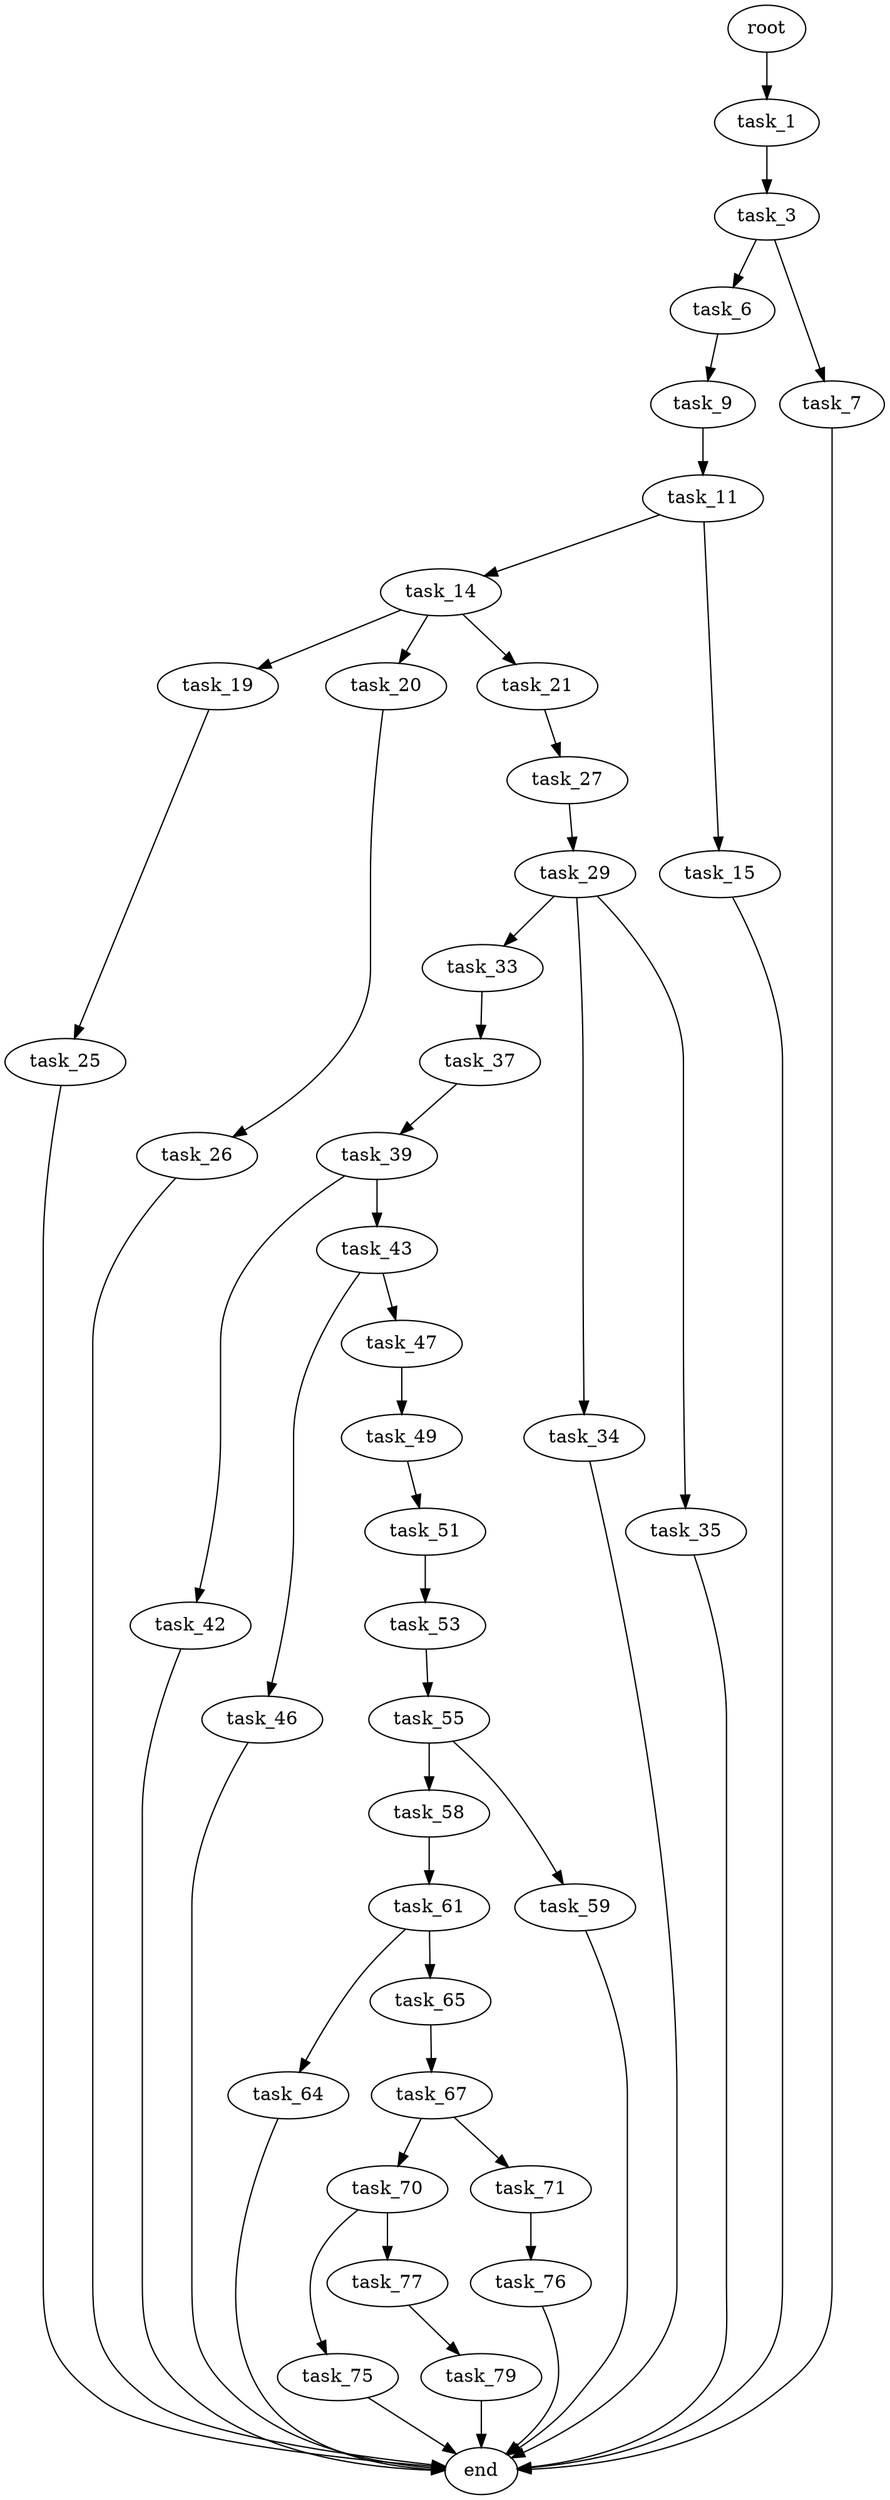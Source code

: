 digraph G {
  root [size="0.000000"];
  task_1 [size="231928233984.000000"];
  task_3 [size="1102101328357.000000"];
  task_6 [size="355227904723.000000"];
  task_7 [size="44786618586.000000"];
  task_9 [size="134217728000.000000"];
  task_11 [size="28991029248.000000"];
  task_14 [size="782757789696.000000"];
  task_15 [size="549755813888.000000"];
  task_19 [size="231928233984.000000"];
  task_20 [size="8589934592.000000"];
  task_21 [size="1073741824000.000000"];
  task_25 [size="1073741824000.000000"];
  task_26 [size="212194929292.000000"];
  task_27 [size="4200919789.000000"];
  task_29 [size="44712487256.000000"];
  task_33 [size="2573637599.000000"];
  task_34 [size="700298566673.000000"];
  task_35 [size="268405725091.000000"];
  task_37 [size="231928233984.000000"];
  task_39 [size="9821059617.000000"];
  task_42 [size="190546090868.000000"];
  task_43 [size="77426608436.000000"];
  task_46 [size="6778172116.000000"];
  task_47 [size="1073741824000.000000"];
  task_49 [size="7723006624.000000"];
  task_51 [size="9183824119.000000"];
  task_53 [size="1436697680.000000"];
  task_55 [size="549755813888.000000"];
  task_58 [size="21657698000.000000"];
  task_59 [size="18195915766.000000"];
  task_61 [size="613482601.000000"];
  task_64 [size="368293445632.000000"];
  task_65 [size="2412208807.000000"];
  task_67 [size="1173615267266.000000"];
  task_70 [size="549755813888.000000"];
  task_71 [size="34069281489.000000"];
  task_75 [size="231928233984.000000"];
  task_76 [size="721088498.000000"];
  task_77 [size="14277403282.000000"];
  task_79 [size="62311561007.000000"];
  end [size="0.000000"];

  root -> task_1 [size="1.000000"];
  task_1 -> task_3 [size="301989888.000000"];
  task_3 -> task_6 [size="679477248.000000"];
  task_3 -> task_7 [size="679477248.000000"];
  task_6 -> task_9 [size="536870912.000000"];
  task_7 -> end [size="1.000000"];
  task_9 -> task_11 [size="209715200.000000"];
  task_11 -> task_14 [size="75497472.000000"];
  task_11 -> task_15 [size="75497472.000000"];
  task_14 -> task_19 [size="679477248.000000"];
  task_14 -> task_20 [size="679477248.000000"];
  task_14 -> task_21 [size="679477248.000000"];
  task_15 -> end [size="1.000000"];
  task_19 -> task_25 [size="301989888.000000"];
  task_20 -> task_26 [size="33554432.000000"];
  task_21 -> task_27 [size="838860800.000000"];
  task_25 -> end [size="1.000000"];
  task_26 -> end [size="1.000000"];
  task_27 -> task_29 [size="209715200.000000"];
  task_29 -> task_33 [size="33554432.000000"];
  task_29 -> task_34 [size="33554432.000000"];
  task_29 -> task_35 [size="33554432.000000"];
  task_33 -> task_37 [size="134217728.000000"];
  task_34 -> end [size="1.000000"];
  task_35 -> end [size="1.000000"];
  task_37 -> task_39 [size="301989888.000000"];
  task_39 -> task_42 [size="33554432.000000"];
  task_39 -> task_43 [size="33554432.000000"];
  task_42 -> end [size="1.000000"];
  task_43 -> task_46 [size="209715200.000000"];
  task_43 -> task_47 [size="209715200.000000"];
  task_46 -> end [size="1.000000"];
  task_47 -> task_49 [size="838860800.000000"];
  task_49 -> task_51 [size="209715200.000000"];
  task_51 -> task_53 [size="411041792.000000"];
  task_53 -> task_55 [size="33554432.000000"];
  task_55 -> task_58 [size="536870912.000000"];
  task_55 -> task_59 [size="536870912.000000"];
  task_58 -> task_61 [size="838860800.000000"];
  task_59 -> end [size="1.000000"];
  task_61 -> task_64 [size="33554432.000000"];
  task_61 -> task_65 [size="33554432.000000"];
  task_64 -> end [size="1.000000"];
  task_65 -> task_67 [size="209715200.000000"];
  task_67 -> task_70 [size="838860800.000000"];
  task_67 -> task_71 [size="838860800.000000"];
  task_70 -> task_75 [size="536870912.000000"];
  task_70 -> task_77 [size="536870912.000000"];
  task_71 -> task_76 [size="679477248.000000"];
  task_75 -> end [size="1.000000"];
  task_76 -> end [size="1.000000"];
  task_77 -> task_79 [size="838860800.000000"];
  task_79 -> end [size="1.000000"];
}
